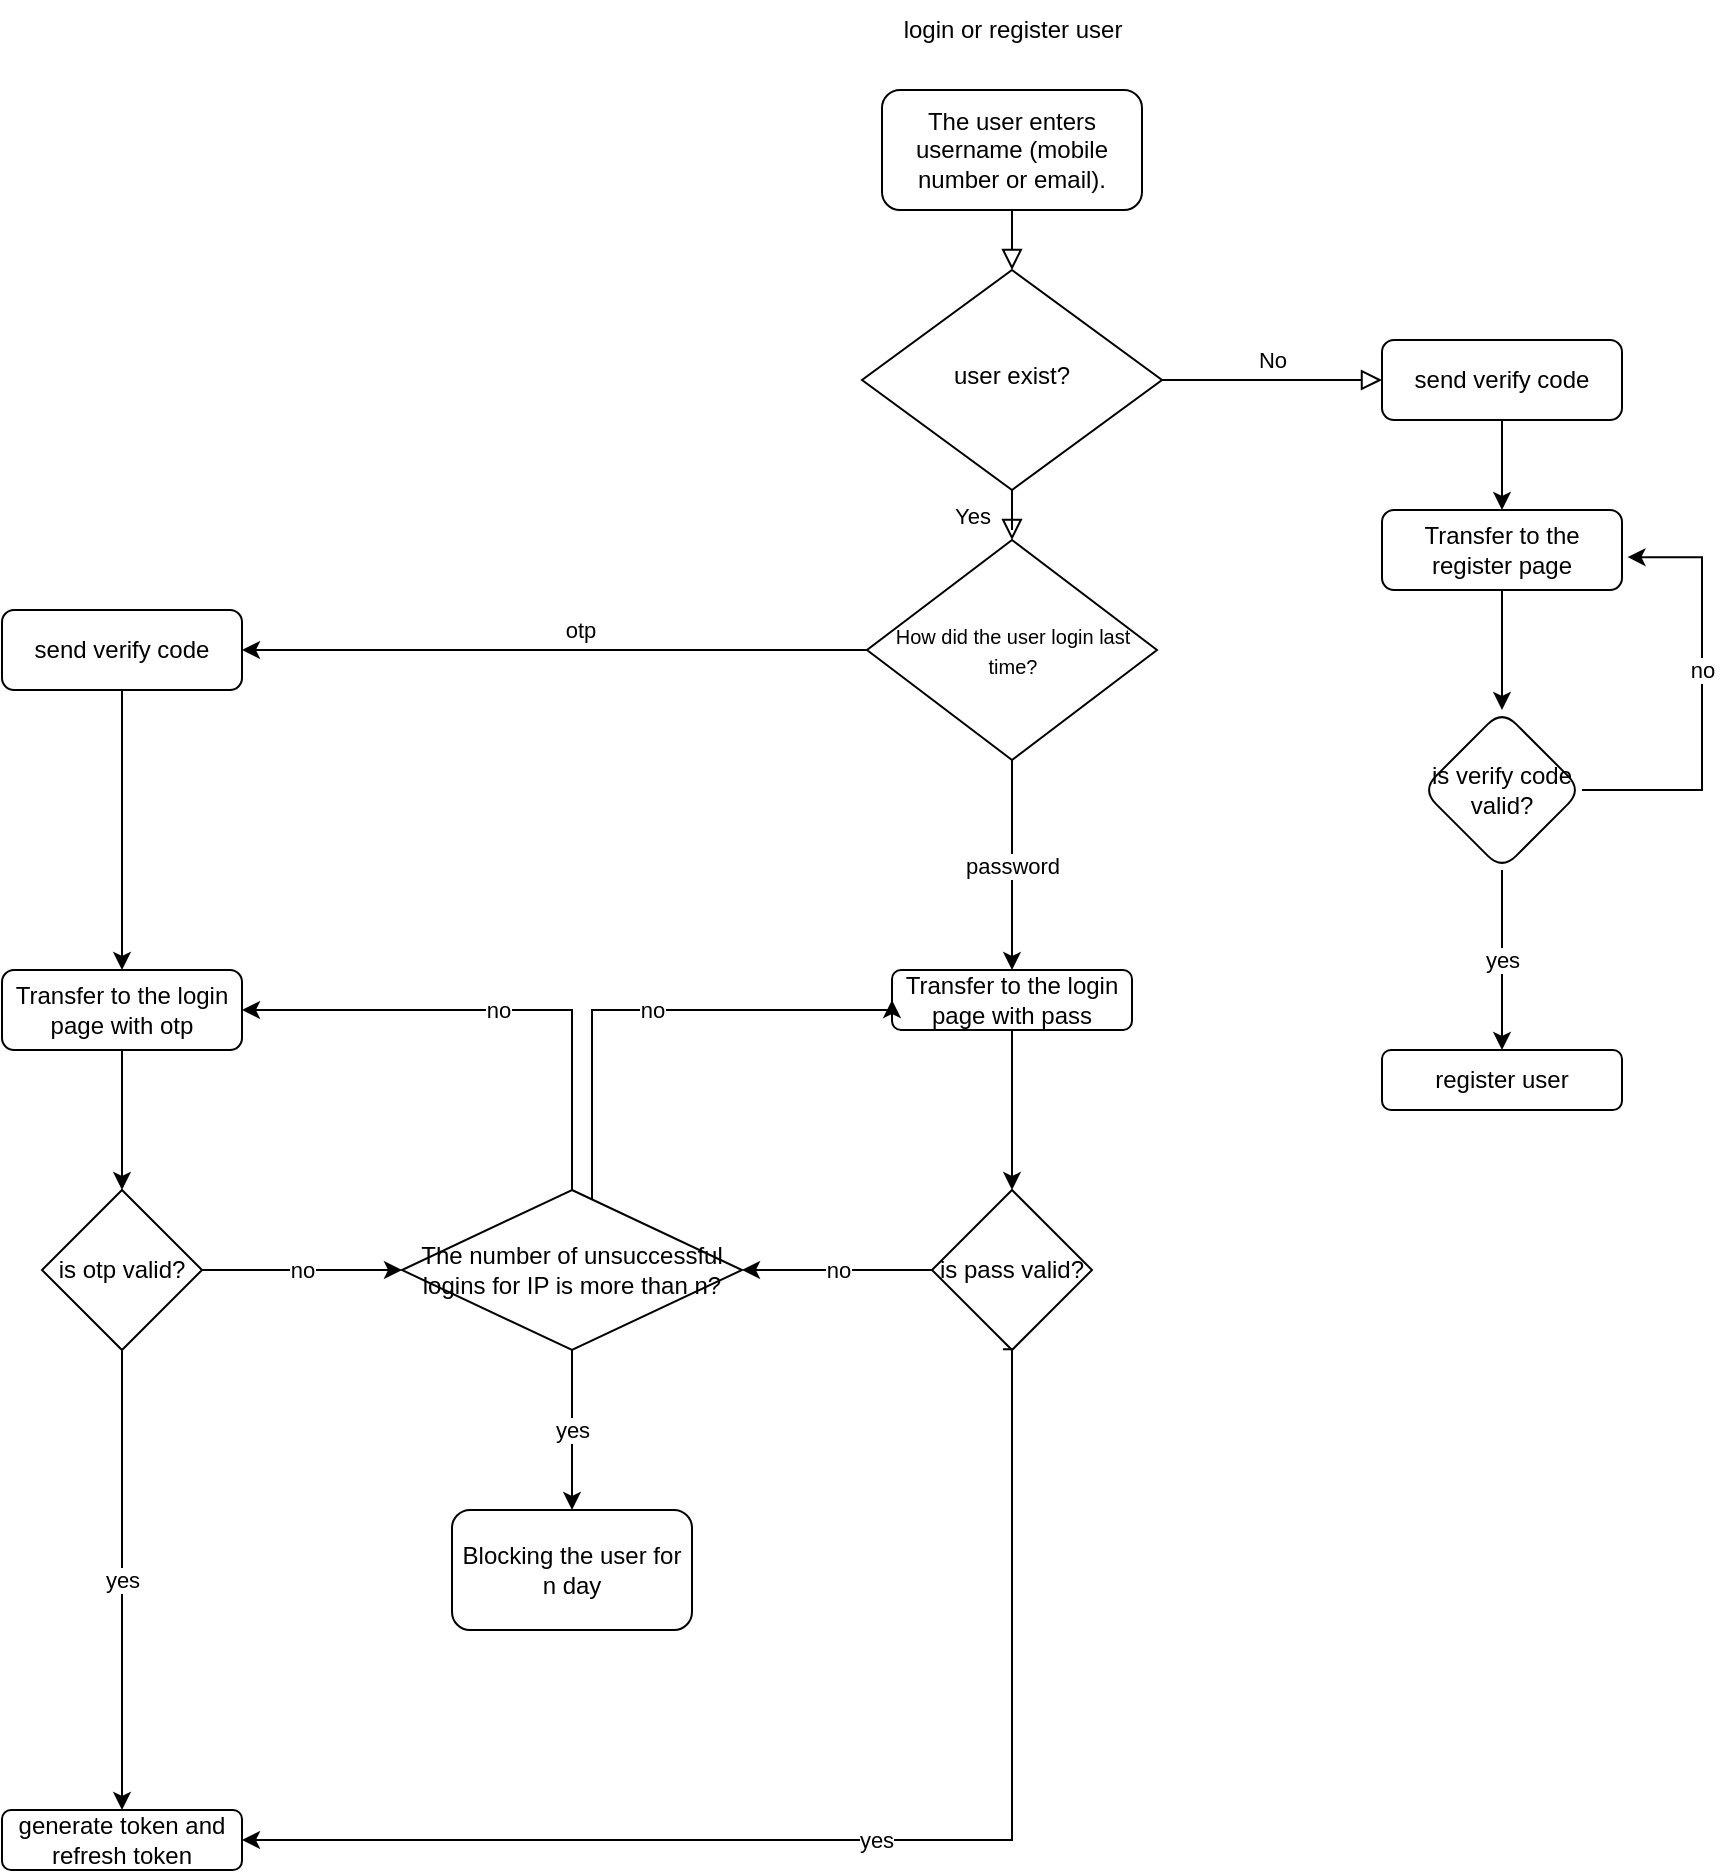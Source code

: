 <mxfile version="20.5.3" type="embed"><diagram id="C5RBs43oDa-KdzZeNtuy" name="Page-1"><mxGraphModel dx="1571" dy="408" grid="1" gridSize="10" guides="1" tooltips="1" connect="1" arrows="1" fold="1" page="1" pageScale="1" pageWidth="827" pageHeight="1169" math="0" shadow="0"><root><mxCell id="WIyWlLk6GJQsqaUBKTNV-0"/><mxCell id="WIyWlLk6GJQsqaUBKTNV-1" parent="WIyWlLk6GJQsqaUBKTNV-0"/><mxCell id="WIyWlLk6GJQsqaUBKTNV-2" value="" style="rounded=0;html=1;jettySize=auto;orthogonalLoop=1;fontSize=11;endArrow=block;endFill=0;endSize=8;strokeWidth=1;shadow=0;labelBackgroundColor=none;edgeStyle=orthogonalEdgeStyle;" parent="WIyWlLk6GJQsqaUBKTNV-1" source="WIyWlLk6GJQsqaUBKTNV-3" target="WIyWlLk6GJQsqaUBKTNV-6" edge="1"><mxGeometry relative="1" as="geometry"/></mxCell><mxCell id="WIyWlLk6GJQsqaUBKTNV-3" value="The user enters username (mobile number or email)." style="rounded=1;whiteSpace=wrap;html=1;fontSize=12;glass=0;strokeWidth=1;shadow=0;" parent="WIyWlLk6GJQsqaUBKTNV-1" vertex="1"><mxGeometry x="150" y="60" width="130" height="60" as="geometry"/></mxCell><mxCell id="WIyWlLk6GJQsqaUBKTNV-4" value="Yes" style="rounded=0;html=1;jettySize=auto;orthogonalLoop=1;fontSize=11;endArrow=block;endFill=0;endSize=8;strokeWidth=1;shadow=0;labelBackgroundColor=none;edgeStyle=orthogonalEdgeStyle;" parent="WIyWlLk6GJQsqaUBKTNV-1" source="WIyWlLk6GJQsqaUBKTNV-6" target="rwXvebvKZAYbm4YkxcV8-3" edge="1"><mxGeometry y="20" relative="1" as="geometry"><mxPoint as="offset"/><mxPoint x="150" y="300" as="targetPoint"/></mxGeometry></mxCell><mxCell id="WIyWlLk6GJQsqaUBKTNV-5" value="No" style="edgeStyle=orthogonalEdgeStyle;rounded=0;html=1;jettySize=auto;orthogonalLoop=1;fontSize=11;endArrow=block;endFill=0;endSize=8;strokeWidth=1;shadow=0;labelBackgroundColor=none;" parent="WIyWlLk6GJQsqaUBKTNV-1" source="WIyWlLk6GJQsqaUBKTNV-6" target="WIyWlLk6GJQsqaUBKTNV-7" edge="1"><mxGeometry y="10" relative="1" as="geometry"><mxPoint as="offset"/></mxGeometry></mxCell><mxCell id="WIyWlLk6GJQsqaUBKTNV-6" value="user exist?" style="rhombus;whiteSpace=wrap;html=1;shadow=0;fontFamily=Helvetica;fontSize=12;align=center;strokeWidth=1;spacing=6;spacingTop=-4;" parent="WIyWlLk6GJQsqaUBKTNV-1" vertex="1"><mxGeometry x="140" y="150" width="150" height="110" as="geometry"/></mxCell><mxCell id="rwXvebvKZAYbm4YkxcV8-21" value="" style="edgeStyle=orthogonalEdgeStyle;rounded=0;orthogonalLoop=1;jettySize=auto;html=1;" parent="WIyWlLk6GJQsqaUBKTNV-1" source="WIyWlLk6GJQsqaUBKTNV-7" target="WIyWlLk6GJQsqaUBKTNV-12" edge="1"><mxGeometry relative="1" as="geometry"/></mxCell><mxCell id="WIyWlLk6GJQsqaUBKTNV-7" value="send verify code" style="rounded=1;whiteSpace=wrap;html=1;fontSize=12;glass=0;strokeWidth=1;shadow=0;" parent="WIyWlLk6GJQsqaUBKTNV-1" vertex="1"><mxGeometry x="400" y="185" width="120" height="40" as="geometry"/></mxCell><mxCell id="rwXvebvKZAYbm4YkxcV8-23" value="" style="edgeStyle=orthogonalEdgeStyle;rounded=0;orthogonalLoop=1;jettySize=auto;html=1;" parent="WIyWlLk6GJQsqaUBKTNV-1" source="WIyWlLk6GJQsqaUBKTNV-12" target="rwXvebvKZAYbm4YkxcV8-22" edge="1"><mxGeometry relative="1" as="geometry"/></mxCell><mxCell id="WIyWlLk6GJQsqaUBKTNV-12" value="Transfer to the register page" style="rounded=1;whiteSpace=wrap;html=1;fontSize=12;glass=0;strokeWidth=1;shadow=0;" parent="WIyWlLk6GJQsqaUBKTNV-1" vertex="1"><mxGeometry x="400" y="270" width="120" height="40" as="geometry"/></mxCell><mxCell id="rwXvebvKZAYbm4YkxcV8-5" value="otp" style="edgeStyle=orthogonalEdgeStyle;rounded=0;orthogonalLoop=1;jettySize=auto;html=1;" parent="WIyWlLk6GJQsqaUBKTNV-1" source="rwXvebvKZAYbm4YkxcV8-3" target="rwXvebvKZAYbm4YkxcV8-4" edge="1"><mxGeometry x="-0.081" y="-10" relative="1" as="geometry"><mxPoint as="offset"/></mxGeometry></mxCell><mxCell id="rwXvebvKZAYbm4YkxcV8-7" value="password" style="edgeStyle=orthogonalEdgeStyle;rounded=0;orthogonalLoop=1;jettySize=auto;html=1;" parent="WIyWlLk6GJQsqaUBKTNV-1" source="rwXvebvKZAYbm4YkxcV8-3" target="rwXvebvKZAYbm4YkxcV8-6" edge="1"><mxGeometry relative="1" as="geometry"/></mxCell><mxCell id="rwXvebvKZAYbm4YkxcV8-3" value="&lt;font style=&quot;font-size: 10px;&quot;&gt;How did the user login last time?&lt;/font&gt;" style="rhombus;whiteSpace=wrap;html=1;" parent="WIyWlLk6GJQsqaUBKTNV-1" vertex="1"><mxGeometry x="142.5" y="285" width="145" height="110" as="geometry"/></mxCell><mxCell id="rwXvebvKZAYbm4YkxcV8-11" value="" style="edgeStyle=orthogonalEdgeStyle;rounded=0;orthogonalLoop=1;jettySize=auto;html=1;" parent="WIyWlLk6GJQsqaUBKTNV-1" source="rwXvebvKZAYbm4YkxcV8-4" target="rwXvebvKZAYbm4YkxcV8-10" edge="1"><mxGeometry relative="1" as="geometry"/></mxCell><mxCell id="rwXvebvKZAYbm4YkxcV8-4" value="send verify code" style="whiteSpace=wrap;html=1;gradientColor=none;rounded=1;" parent="WIyWlLk6GJQsqaUBKTNV-1" vertex="1"><mxGeometry x="-290" y="320" width="120" height="40" as="geometry"/></mxCell><mxCell id="rwXvebvKZAYbm4YkxcV8-6" value="Transfer to the login page with pass" style="rounded=1;whiteSpace=wrap;html=1;" parent="WIyWlLk6GJQsqaUBKTNV-1" vertex="1"><mxGeometry x="155" y="500" width="120" height="30" as="geometry"/></mxCell><mxCell id="rwXvebvKZAYbm4YkxcV8-13" value="" style="edgeStyle=orthogonalEdgeStyle;rounded=0;orthogonalLoop=1;jettySize=auto;html=1;entryX=0.5;entryY=0;entryDx=0;entryDy=0;" parent="WIyWlLk6GJQsqaUBKTNV-1" source="rwXvebvKZAYbm4YkxcV8-10" target="rwXvebvKZAYbm4YkxcV8-15" edge="1"><mxGeometry relative="1" as="geometry"><mxPoint x="-230" y="540" as="targetPoint"/><Array as="points"/></mxGeometry></mxCell><mxCell id="rwXvebvKZAYbm4YkxcV8-10" value="Transfer to the login page with otp" style="whiteSpace=wrap;html=1;gradientColor=none;rounded=1;" parent="WIyWlLk6GJQsqaUBKTNV-1" vertex="1"><mxGeometry x="-290" y="500" width="120" height="40" as="geometry"/></mxCell><mxCell id="rwXvebvKZAYbm4YkxcV8-20" value="yes" style="edgeStyle=orthogonalEdgeStyle;rounded=0;orthogonalLoop=1;jettySize=auto;html=1;entryX=0.5;entryY=0;entryDx=0;entryDy=0;" parent="WIyWlLk6GJQsqaUBKTNV-1" source="rwXvebvKZAYbm4YkxcV8-15" target="rwXvebvKZAYbm4YkxcV8-19" edge="1"><mxGeometry relative="1" as="geometry"><mxPoint x="-230" y="820" as="targetPoint"/><Array as="points"/></mxGeometry></mxCell><mxCell id="rwXvebvKZAYbm4YkxcV8-28" value="no" style="edgeStyle=orthogonalEdgeStyle;rounded=0;orthogonalLoop=1;jettySize=auto;html=1;" parent="WIyWlLk6GJQsqaUBKTNV-1" source="rwXvebvKZAYbm4YkxcV8-15" target="rwXvebvKZAYbm4YkxcV8-27" edge="1"><mxGeometry relative="1" as="geometry"/></mxCell><mxCell id="rwXvebvKZAYbm4YkxcV8-15" value="is otp valid?" style="rhombus;whiteSpace=wrap;html=1;" parent="WIyWlLk6GJQsqaUBKTNV-1" vertex="1"><mxGeometry x="-270" y="610" width="80" height="80" as="geometry"/></mxCell><mxCell id="rwXvebvKZAYbm4YkxcV8-16" value="" style="edgeStyle=orthogonalEdgeStyle;rounded=0;orthogonalLoop=1;jettySize=auto;html=1;entryX=0.5;entryY=0;entryDx=0;entryDy=0;" parent="WIyWlLk6GJQsqaUBKTNV-1" source="rwXvebvKZAYbm4YkxcV8-6" target="rwXvebvKZAYbm4YkxcV8-32" edge="1"><mxGeometry relative="1" as="geometry"><mxPoint y="480" as="sourcePoint"/><mxPoint x="140" y="550" as="targetPoint"/><Array as="points"><mxPoint x="215" y="515"/><mxPoint x="215" y="610"/></Array></mxGeometry></mxCell><mxCell id="rwXvebvKZAYbm4YkxcV8-19" value="generate token and refresh token" style="rounded=1;whiteSpace=wrap;html=1;" parent="WIyWlLk6GJQsqaUBKTNV-1" vertex="1"><mxGeometry x="-290" y="920" width="120" height="30" as="geometry"/></mxCell><mxCell id="rwXvebvKZAYbm4YkxcV8-26" value="yes" style="edgeStyle=orthogonalEdgeStyle;rounded=0;orthogonalLoop=1;jettySize=auto;html=1;" parent="WIyWlLk6GJQsqaUBKTNV-1" source="rwXvebvKZAYbm4YkxcV8-22" target="rwXvebvKZAYbm4YkxcV8-25" edge="1"><mxGeometry relative="1" as="geometry"/></mxCell><mxCell id="rwXvebvKZAYbm4YkxcV8-22" value="is verify code valid?" style="rhombus;whiteSpace=wrap;html=1;rounded=1;glass=0;strokeWidth=1;shadow=0;" parent="WIyWlLk6GJQsqaUBKTNV-1" vertex="1"><mxGeometry x="420" y="370" width="80" height="80" as="geometry"/></mxCell><mxCell id="rwXvebvKZAYbm4YkxcV8-24" value="no" style="edgeStyle=orthogonalEdgeStyle;rounded=0;orthogonalLoop=1;jettySize=auto;html=1;exitX=1;exitY=0.5;exitDx=0;exitDy=0;entryX=1.023;entryY=0.589;entryDx=0;entryDy=0;entryPerimeter=0;" parent="WIyWlLk6GJQsqaUBKTNV-1" source="rwXvebvKZAYbm4YkxcV8-22" target="WIyWlLk6GJQsqaUBKTNV-12" edge="1"><mxGeometry x="0.123" relative="1" as="geometry"><mxPoint x="510" y="410" as="sourcePoint"/><mxPoint x="590" y="350" as="targetPoint"/><Array as="points"><mxPoint x="560" y="410"/><mxPoint x="560" y="294"/></Array><mxPoint as="offset"/></mxGeometry></mxCell><mxCell id="rwXvebvKZAYbm4YkxcV8-25" value="register user" style="whiteSpace=wrap;html=1;rounded=1;glass=0;strokeWidth=1;shadow=0;" parent="WIyWlLk6GJQsqaUBKTNV-1" vertex="1"><mxGeometry x="400" y="540" width="120" height="30" as="geometry"/></mxCell><mxCell id="rwXvebvKZAYbm4YkxcV8-31" value="yes" style="edgeStyle=orthogonalEdgeStyle;rounded=0;orthogonalLoop=1;jettySize=auto;html=1;" parent="WIyWlLk6GJQsqaUBKTNV-1" source="rwXvebvKZAYbm4YkxcV8-27" target="rwXvebvKZAYbm4YkxcV8-30" edge="1"><mxGeometry relative="1" as="geometry"/></mxCell><mxCell id="rwXvebvKZAYbm4YkxcV8-27" value="The number of unsuccessful logins for IP is more than n?" style="rhombus;whiteSpace=wrap;html=1;" parent="WIyWlLk6GJQsqaUBKTNV-1" vertex="1"><mxGeometry x="-90" y="610" width="170" height="80" as="geometry"/></mxCell><mxCell id="rwXvebvKZAYbm4YkxcV8-29" value="no" style="edgeStyle=orthogonalEdgeStyle;rounded=0;orthogonalLoop=1;jettySize=auto;html=1;exitX=0.5;exitY=0;exitDx=0;exitDy=0;entryX=1;entryY=0.5;entryDx=0;entryDy=0;" parent="WIyWlLk6GJQsqaUBKTNV-1" source="rwXvebvKZAYbm4YkxcV8-27" target="rwXvebvKZAYbm4YkxcV8-10" edge="1"><mxGeometry relative="1" as="geometry"><mxPoint x="-400" y="450" as="sourcePoint"/><mxPoint x="-300" y="530" as="targetPoint"/><Array as="points"><mxPoint x="-5" y="520"/></Array></mxGeometry></mxCell><mxCell id="rwXvebvKZAYbm4YkxcV8-30" value="Blocking the user for n day" style="whiteSpace=wrap;html=1;rounded=1;" parent="WIyWlLk6GJQsqaUBKTNV-1" vertex="1"><mxGeometry x="-65" y="770" width="120" height="60" as="geometry"/></mxCell><mxCell id="rwXvebvKZAYbm4YkxcV8-32" value="is pass valid?" style="rhombus;whiteSpace=wrap;html=1;" parent="WIyWlLk6GJQsqaUBKTNV-1" vertex="1"><mxGeometry x="175" y="610" width="80" height="80" as="geometry"/></mxCell><mxCell id="rwXvebvKZAYbm4YkxcV8-34" value="no" style="edgeStyle=orthogonalEdgeStyle;rounded=0;orthogonalLoop=1;jettySize=auto;html=1;exitX=0;exitY=0.5;exitDx=0;exitDy=0;" parent="WIyWlLk6GJQsqaUBKTNV-1" source="rwXvebvKZAYbm4YkxcV8-32" target="rwXvebvKZAYbm4YkxcV8-27" edge="1"><mxGeometry relative="1" as="geometry"><mxPoint x="170" y="650" as="sourcePoint"/><mxPoint x="130" y="735" as="targetPoint"/><Array as="points"><mxPoint x="150" y="650"/><mxPoint x="150" y="650"/></Array></mxGeometry></mxCell><mxCell id="rwXvebvKZAYbm4YkxcV8-35" value="no" style="edgeStyle=orthogonalEdgeStyle;rounded=0;orthogonalLoop=1;jettySize=auto;html=1;entryX=0;entryY=0.5;entryDx=0;entryDy=0;" parent="WIyWlLk6GJQsqaUBKTNV-1" source="rwXvebvKZAYbm4YkxcV8-27" target="rwXvebvKZAYbm4YkxcV8-6" edge="1"><mxGeometry relative="1" as="geometry"><mxPoint x="5" y="620" as="sourcePoint"/><mxPoint x="-160" y="530" as="targetPoint"/><Array as="points"><mxPoint x="5" y="520"/><mxPoint x="155" y="520"/></Array></mxGeometry></mxCell><mxCell id="rwXvebvKZAYbm4YkxcV8-36" value="yes" style="edgeStyle=orthogonalEdgeStyle;rounded=0;orthogonalLoop=1;jettySize=auto;html=1;exitX=0.443;exitY=0.995;exitDx=0;exitDy=0;exitPerimeter=0;entryX=1;entryY=0.5;entryDx=0;entryDy=0;" parent="WIyWlLk6GJQsqaUBKTNV-1" source="rwXvebvKZAYbm4YkxcV8-32" target="rwXvebvKZAYbm4YkxcV8-19" edge="1"><mxGeometry relative="1" as="geometry"><mxPoint x="214.64" y="720" as="sourcePoint"/><mxPoint x="215" y="910" as="targetPoint"/><Array as="points"><mxPoint x="215" y="690"/><mxPoint x="215" y="935"/></Array></mxGeometry></mxCell><mxCell id="0" value="login or register user" style="text;html=1;align=center;verticalAlign=middle;resizable=0;points=[];autosize=1;strokeColor=none;fillColor=none;" vertex="1" parent="WIyWlLk6GJQsqaUBKTNV-1"><mxGeometry x="150" y="15" width="130" height="30" as="geometry"/></mxCell></root></mxGraphModel></diagram></mxfile>